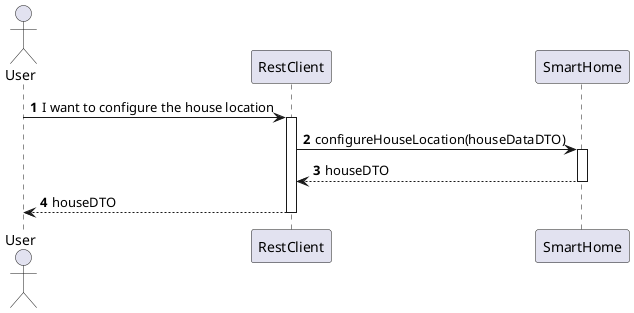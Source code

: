 @startuml
'https://plantuml.com/sequence-diagram

autonumber

actor "User" as User
participant "RestClient" as RC
participant "SmartHome" as SH


User -> RC : I want to configure the house location
activate RC

RC -> SH : configureHouseLocation(houseDataDTO)
activate SH

SH --> RC : houseDTO
deactivate SH

RC --> User : houseDTO
deactivate RC



@enduml